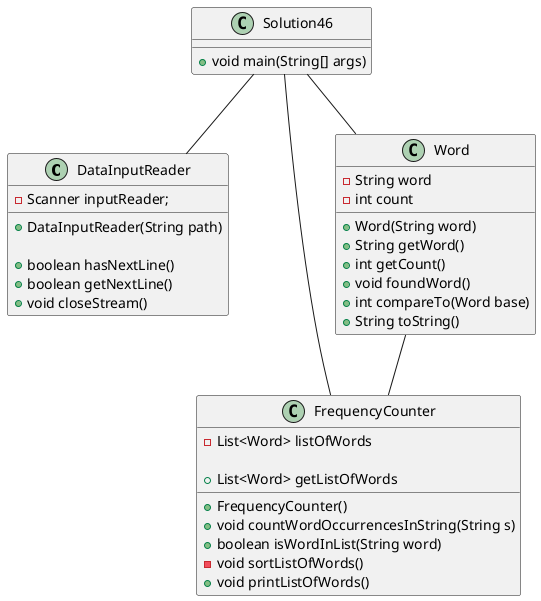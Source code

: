 @startuml

class DataInputReader {
' Instance variable references a stream to input file
-Scanner inputReader;

' Constructor initializes stream to input file
+DataInputReader(String path)

+boolean hasNextLine()
+boolean getNextLine()
+void closeStream()
}

class FrequencyCounter {
' Instance variable stores a list of each word
-List<Word> listOfWords

' Constructor initializes a list for words
+FrequencyCounter()
+void countWordOccurrencesInString(String s)
+boolean isWordInList(String word)
+List<Word> getListOfWords
-void sortListOfWords()
+void printListOfWords()
}

class Word {
' Instance variable stores String for word and number of occurrences
-String word
-int count

' Constructor saves word and initializes values
+Word(String word)
+String getWord()
+int getCount()
+void foundWord()
' We are overriding compareTo from ArrayList
+int compareTo(Word base)
' We are overriding toString from ArrayList
+String toString()
}

class Solution46 {
+void main(String[] args)
}

Solution46 -- Word
Solution46 -- FrequencyCounter
Solution46 -- DataInputReader
Word -- FrequencyCounter

@enduml